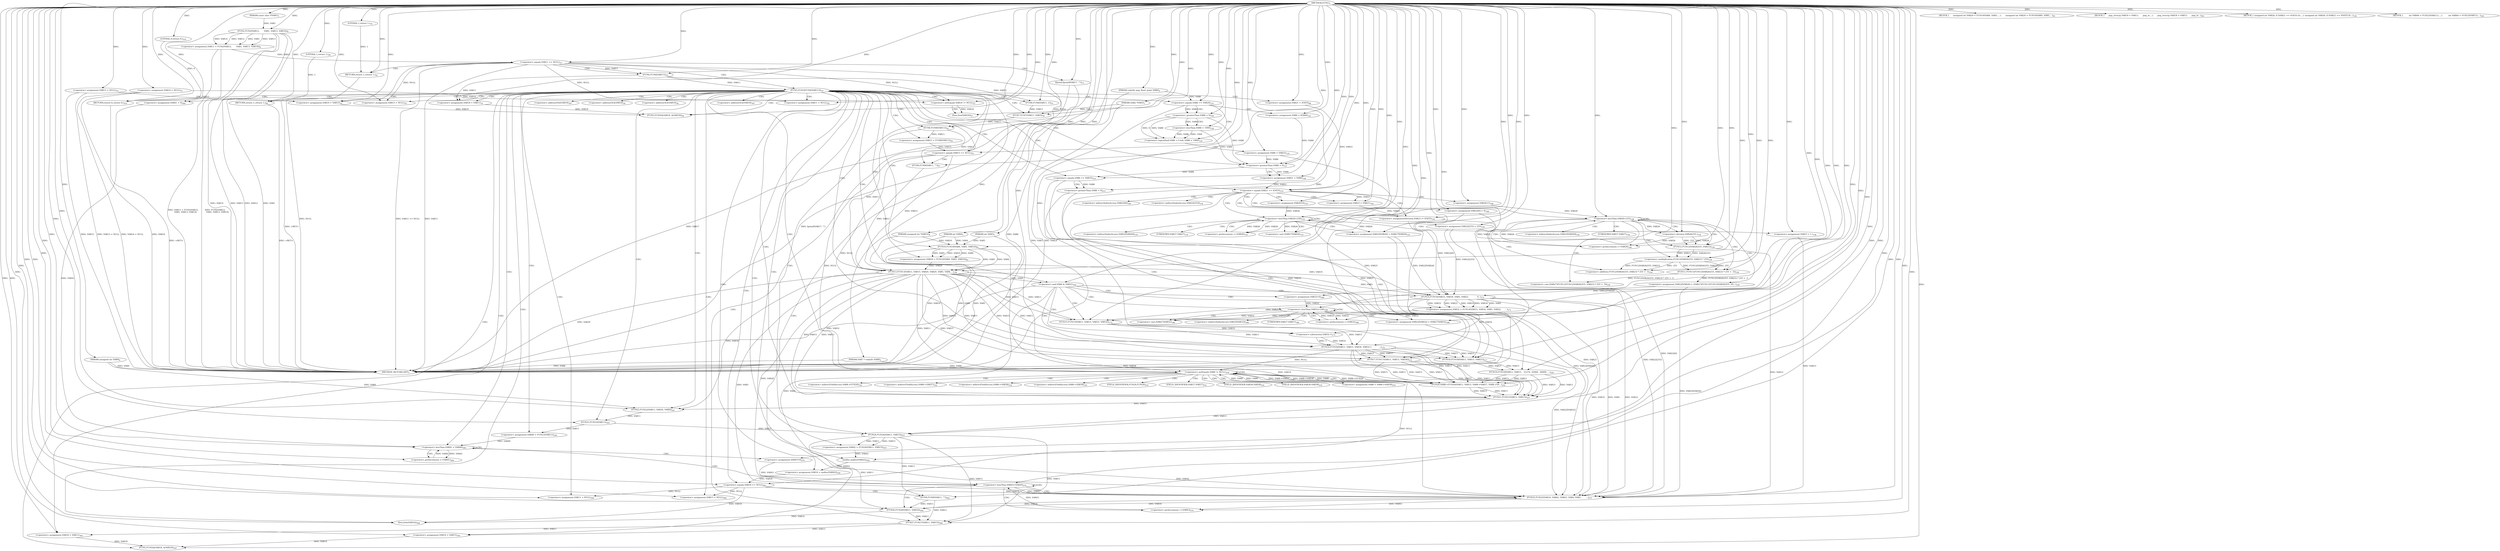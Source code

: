 digraph "FUN1" {  
"8" [label = <(METHOD,FUN1)<SUB>1</SUB>> ]
"414" [label = <(METHOD_RETURN,ANY)<SUB>1</SUB>> ]
"9" [label = <(PARAM,const char **VAR1)<SUB>1</SUB>> ]
"10" [label = <(PARAM,VAR2 *VAR3)<SUB>1</SUB>> ]
"11" [label = <(PARAM,int VAR4)<SUB>1</SUB>> ]
"12" [label = <(PARAM,int VAR5)<SUB>1</SUB>> ]
"13" [label = <(PARAM,volatile png_fixed_point VAR6)<SUB>2</SUB>> ]
"14" [label = <(PARAM,VAR7 * volatile VAR8)<SUB>2</SUB>> ]
"15" [label = <(PARAM,unsigned int VAR9)<SUB>4</SUB>> ]
"16" [label = <(PARAM,unsigned int *VAR10)<SUB>4</SUB>> ]
"19" [label = <(&lt;operator&gt;.assignment,VAR11 = FUN2(VAR12,
       VAR1, VAR13, VAR14))<SUB>8</SUB>> ]
"27" [label = <(&lt;operator&gt;.assignment,VAR15 = NULL)<SUB>10</SUB>> ]
"31" [label = <(&lt;operator&gt;.assignment,VAR16 = NULL)<SUB>11</SUB>> ]
"77" [label = <(FUN6,FUN6(VAR11, 1))<SUB>33</SUB>> ]
"80" [label = <(FUN7,FUN7(VAR11, VAR3))<SUB>52</SUB>> ]
"83" [label = <(&lt;operator&gt;.assignment,VAR15 = FUN8(VAR11))<SUB>54</SUB>> ]
"95" [label = <(BLOCK,{

      unsigned int VAR20 = FUN10(VAR4, VAR5,...,{

      unsigned int VAR20 = FUN10(VAR4, VAR5,...)<SUB>59</SUB>> ]
"387" [label = <(FUN27,FUN27(VAR11, VAR15))<SUB>299</SUB>> ]
"390" [label = <(BLOCK,{
      png_structp VAR18 = VAR11;
      png_in...,{
      png_structp VAR18 = VAR11;
      png_in...)<SUB>301</SUB>> ]
"410" [label = <(free,free(VAR16))<SUB>309</SUB>> ]
"412" [label = <(RETURN,return 0;,return 0;)<SUB>310</SUB>> ]
"35" [label = <(&lt;operator&gt;.equals,VAR11 == NULL)<SUB>13</SUB>> ]
"45" [label = <(FUN3,FUN3(FUN4(VAR11)))<SUB>19</SUB>> ]
"88" [label = <(&lt;operator&gt;.equals,VAR15 == NULL)<SUB>55</SUB>> ]
"97" [label = <(&lt;operator&gt;.assignment,VAR20 = FUN10(VAR4, VAR5, VAR10))<SUB>61</SUB>> ]
"104" [label = <(&lt;operator&gt;.assignment,VAR21 = 45455)<SUB>68</SUB>> ]
"139" [label = <(BLOCK,{
 unsigned int VAR26;

 if (VAR21 == 45455) fo...,{
 unsigned int VAR26;

 if (VAR21 == 45455) fo...)<SUB>130</SUB>> ]
"211" [label = <(FUN13,FUN13(VAR11, VAR15, VAR20, VAR20, VAR5, VAR4,

...)<SUB>159</SUB>> ]
"320" [label = <(FUN21,FUN21(VAR11, VAR15))<SUB>237</SUB>> ]
"323" [label = <(FUN22,FUN22(VAR11, VAR30, VAR9))<SUB>241</SUB>> ]
"327" [label = <(BLOCK,{

         int VAR40 = FUN23(VAR11);









...,{

         int VAR40 = FUN23(VAR11);









...)<SUB>243</SUB>> ]
"392" [label = <(&lt;operator&gt;.assignment,VAR18 = VAR11)<SUB>302</SUB>> ]
"396" [label = <(&lt;operator&gt;.assignment,VAR19 = VAR15)<SUB>303</SUB>> ]
"399" [label = <(&lt;operator&gt;.assignment,VAR11 = NULL)<SUB>305</SUB>> ]
"402" [label = <(&lt;operator&gt;.assignment,VAR15 = NULL)<SUB>306</SUB>> ]
"405" [label = <(FUN5,FUN5(&amp;VAR18, &amp;VAR19))<SUB>307</SUB>> ]
"413" [label = <(LITERAL,0,return 0;)<SUB>310</SUB>> ]
"21" [label = <(FUN2,FUN2(VAR12,
       VAR1, VAR13, VAR14))<SUB>8</SUB>> ]
"39" [label = <(fprintf,fprintf(VAR17, &quot;&quot;))<SUB>15</SUB>> ]
"42" [label = <(RETURN,return 1;,return 1;)<SUB>16</SUB>> ]
"50" [label = <(&lt;operator&gt;.assignment,VAR18 = VAR11)<SUB>21</SUB>> ]
"54" [label = <(&lt;operator&gt;.assignment,VAR19 = VAR15)<SUB>22</SUB>> ]
"57" [label = <(&lt;operator&gt;.assignment,VAR11 = NULL)<SUB>24</SUB>> ]
"60" [label = <(&lt;operator&gt;.assignment,VAR15 = NULL)<SUB>25</SUB>> ]
"63" [label = <(FUN5,FUN5(&amp;VAR18, &amp;VAR19))<SUB>26</SUB>> ]
"75" [label = <(RETURN,return 1;,return 1;)<SUB>28</SUB>> ]
"85" [label = <(FUN8,FUN8(VAR11))<SUB>54</SUB>> ]
"92" [label = <(FUN9,FUN9(VAR11, &quot;&quot;))<SUB>57</SUB>> ]
"110" [label = <(&lt;operator&gt;.equals,VAR6 == VAR24)<SUB>121</SUB>> ]
"132" [label = <(&lt;operator&gt;.greaterThan,VAR6 &gt; 0)<SUB>127</SUB>> ]
"222" [label = <(&lt;operator&gt;.and,VAR4 &amp; VAR31)<SUB>164</SUB>> ]
"268" [label = <(&lt;operator&gt;.equals,VAR6 == VAR35)<SUB>212</SUB>> ]
"299" [label = <(&lt;operator&gt;.notEquals,VAR8 != NULL)<SUB>230</SUB>> ]
"329" [label = <(&lt;operator&gt;.assignment,VAR40 = FUN23(VAR11))<SUB>245</SUB>> ]
"335" [label = <(&lt;operator&gt;.assignment,VAR42 = FUN24(VAR11, VAR15))<SUB>257</SUB>> ]
"340" [label = <(&lt;operator&gt;.assignment,VAR16 = malloc(VAR42))<SUB>259</SUB>> ]
"43" [label = <(LITERAL,1,return 1;)<SUB>16</SUB>> ]
"46" [label = <(FUN4,FUN4(VAR11))<SUB>19</SUB>> ]
"69" [label = <(&lt;operator&gt;.notEquals,VAR16 != NULL)<SUB>27</SUB>> ]
"76" [label = <(LITERAL,1,return 1;)<SUB>28</SUB>> ]
"99" [label = <(FUN10,FUN10(VAR4, VAR5, VAR10))<SUB>61</SUB>> ]
"114" [label = <(&lt;operator&gt;.assignment,VAR6 = 65909)<SUB>122</SUB>> ]
"136" [label = <(&lt;operator&gt;.assignment,VAR21 = VAR6)<SUB>128</SUB>> ]
"142" [label = <(&lt;operator&gt;.equals,VAR21 == 45455)<SUB>133</SUB>> ]
"229" [label = <(&lt;operator&gt;.assignment,VAR32 = FUN14(VAR33, VAR34, VAR5, VAR22,
      ...)<SUB>171</SUB>> ]
"237" [label = <(FUN15,FUN15(VAR11, VAR15, VAR33, VAR32))<SUB>173</SUB>> ]
"242" [label = <(FUN16,FUN16(VAR11, VAR15, VAR34, VAR32-1,

          ...)<SUB>175</SUB>> ]
"272" [label = <(FUN17,FUN17(VAR11, VAR15, VAR36))<SUB>213</SUB>> ]
"303" [label = <(FUN20,VAR8-&gt;FUN20(VAR11, VAR15, VAR8-&gt;VAR37, VAR8-&gt;VA...)<SUB>232</SUB>> ]
"315" [label = <(&lt;operator&gt;.assignment,VAR8 = VAR8-&gt;VAR39)<SUB>233</SUB>> ]
"345" [label = <(&lt;operator&gt;.equals,VAR16 == NULL)<SUB>261</SUB>> ]
"357" [label = <(&lt;operator&gt;.lessThan,VAR41 &lt; VAR40)<SUB>264</SUB>> ]
"360" [label = <(&lt;operator&gt;.preIncrement,++VAR41)<SUB>264</SUB>> ]
"73" [label = <(free,free(VAR16))<SUB>27</SUB>> ]
"255" [label = <(&lt;operator&gt;.lessThan,VAR32&lt;256)<SUB>188</SUB>> ]
"258" [label = <(&lt;operator&gt;.preIncrement,++VAR32)<SUB>188</SUB>> ]
"260" [label = <(&lt;operator&gt;.assignment,VAR22[VAR32] = (VAR27)VAR32)<SUB>189</SUB>> ]
"331" [label = <(FUN23,FUN23(VAR11))<SUB>245</SUB>> ]
"337" [label = <(FUN24,FUN24(VAR11, VAR15))<SUB>257</SUB>> ]
"342" [label = <(malloc,malloc(VAR42))<SUB>259</SUB>> ]
"349" [label = <(FUN9,FUN9(VAR11, &quot;&quot;))<SUB>262</SUB>> ]
"354" [label = <(&lt;operator&gt;.assignment,VAR41 = 0)<SUB>264</SUB>> ]
"120" [label = <(&lt;operator&gt;.logicalAnd,VAR6 &gt; 0 &amp;&amp; VAR6 &lt; 1000)<SUB>124</SUB>> ]
"151" [label = <(&lt;operator&gt;.lessThan,VAR26&lt;256)<SUB>133</SUB>> ]
"154" [label = <(&lt;operator&gt;.preIncrement,++VAR26)<SUB>133</SUB>> ]
"169" [label = <(&lt;operator&gt;.assignment,VAR23 = VAR21)<SUB>142</SUB>> ]
"172" [label = <(&lt;operator&gt;.assignmentDivision,VAR23 /= 45455)<SUB>143</SUB>> ]
"175" [label = <(&lt;operator&gt;.assignment,VAR22[0] = 0)<SUB>146</SUB>> ]
"206" [label = <(&lt;operator&gt;.assignment,VAR22[255] = 255)<SUB>154</SUB>> ]
"231" [label = <(FUN14,FUN14(VAR33, VAR34, VAR5, VAR22,
             V...)<SUB>171</SUB>> ]
"246" [label = <(&lt;operator&gt;.subtraction,VAR32-1)<SUB>175</SUB>> ]
"252" [label = <(&lt;operator&gt;.assignment,VAR32=0)<SUB>188</SUB>> ]
"279" [label = <(&lt;operator&gt;.greaterThan,VAR6 &gt; 0)<SUB>215</SUB>> ]
"369" [label = <(&lt;operator&gt;.lessThan,VAR43&lt;VAR20)<SUB>270</SUB>> ]
"372" [label = <(&lt;operator&gt;.preIncrement,++VAR43)<SUB>270</SUB>> ]
"128" [label = <(&lt;operator&gt;.assignment,VAR6 = VAR25)<SUB>125</SUB>> ]
"148" [label = <(&lt;operator&gt;.assignment,VAR26=0)<SUB>133</SUB>> ]
"157" [label = <(&lt;operator&gt;.assignment,VAR22[VAR26] = (VAR27)VAR26)<SUB>135</SUB>> ]
"164" [label = <(&lt;operator&gt;.assignment,VAR23 = 1.)<SUB>136</SUB>> ]
"185" [label = <(&lt;operator&gt;.lessThan,VAR26&lt;255)<SUB>148</SUB>> ]
"188" [label = <(&lt;operator&gt;.preIncrement,++VAR26)<SUB>148</SUB>> ]
"190" [label = <(&lt;operator&gt;.assignment,VAR22[VAR26] = (VAR27)FUN11(FUN12(VAR26/255.,VA...)<SUB>150</SUB>> ]
"264" [label = <(&lt;operator&gt;.cast,(VAR27)VAR32)<SUB>189</SUB>> ]
"283" [label = <(FUN18,FUN18(VAR11, VAR15, VAR21))<SUB>217</SUB>> ]
"287" [label = <(FUN19,FUN19(VAR11, VAR15,
 
  31270, 32900,
  64000, ...)<SUB>220</SUB>> ]
"366" [label = <(&lt;operator&gt;.assignment,VAR43=0)<SUB>270</SUB>> ]
"375" [label = <(FUN25,FUN25(VAR16, VAR42, VAR43, VAR4, VAR5,

       ...)<SUB>275</SUB>> ]
"384" [label = <(FUN26,FUN26(VAR11, VAR16))<SUB>292</SUB>> ]
"121" [label = <(&lt;operator&gt;.greaterThan,VAR6 &gt; 0)<SUB>124</SUB>> ]
"124" [label = <(&lt;operator&gt;.lessThan,VAR6 &lt; 1000)<SUB>124</SUB>> ]
"182" [label = <(&lt;operator&gt;.assignment,VAR26=1)<SUB>148</SUB>> ]
"161" [label = <(&lt;operator&gt;.cast,(VAR27)VAR26)<SUB>135</SUB>> ]
"194" [label = <(&lt;operator&gt;.cast,(VAR27)FUN11(FUN12(VAR26/255.,VAR23) * 255 + .5))<SUB>150</SUB>> ]
"196" [label = <(FUN11,FUN11(FUN12(VAR26/255.,VAR23) * 255 + .5))<SUB>150</SUB>> ]
"197" [label = <(&lt;operator&gt;.addition,FUN12(VAR26/255.,VAR23) * 255 + .5)<SUB>150</SUB>> ]
"198" [label = <(&lt;operator&gt;.multiplication,FUN12(VAR26/255.,VAR23) * 255)<SUB>150</SUB>> ]
"199" [label = <(FUN12,FUN12(VAR26/255.,VAR23))<SUB>150</SUB>> ]
"200" [label = <(&lt;operator&gt;.division,VAR26/255.)<SUB>150</SUB>> ]
"406" [label = <(&lt;operator&gt;.addressOf,&amp;VAR18)<SUB>307</SUB>> ]
"408" [label = <(&lt;operator&gt;.addressOf,&amp;VAR19)<SUB>307</SUB>> ]
"64" [label = <(&lt;operator&gt;.addressOf,&amp;VAR18)<SUB>26</SUB>> ]
"66" [label = <(&lt;operator&gt;.addressOf,&amp;VAR19)<SUB>26</SUB>> ]
"304" [label = <(&lt;operator&gt;.indirectFieldAccess,VAR8-&gt;FUN20)<SUB>232</SUB>> ]
"309" [label = <(&lt;operator&gt;.indirectFieldAccess,VAR8-&gt;VAR37)<SUB>232</SUB>> ]
"312" [label = <(&lt;operator&gt;.indirectFieldAccess,VAR8-&gt;VAR38)<SUB>232</SUB>> ]
"317" [label = <(&lt;operator&gt;.indirectFieldAccess,VAR8-&gt;VAR39)<SUB>233</SUB>> ]
"261" [label = <(&lt;operator&gt;.indirectIndexAccess,VAR22[VAR32])<SUB>189</SUB>> ]
"306" [label = <(FIELD_IDENTIFIER,FUN20,FUN20)<SUB>232</SUB>> ]
"311" [label = <(FIELD_IDENTIFIER,VAR37,VAR37)<SUB>232</SUB>> ]
"314" [label = <(FIELD_IDENTIFIER,VAR38,VAR38)<SUB>232</SUB>> ]
"319" [label = <(FIELD_IDENTIFIER,VAR39,VAR39)<SUB>233</SUB>> ]
"176" [label = <(&lt;operator&gt;.indirectIndexAccess,VAR22[0])<SUB>146</SUB>> ]
"207" [label = <(&lt;operator&gt;.indirectIndexAccess,VAR22[255])<SUB>154</SUB>> ]
"265" [label = <(UNKNOWN,VAR27,VAR27)<SUB>189</SUB>> ]
"158" [label = <(&lt;operator&gt;.indirectIndexAccess,VAR22[VAR26])<SUB>135</SUB>> ]
"191" [label = <(&lt;operator&gt;.indirectIndexAccess,VAR22[VAR26])<SUB>150</SUB>> ]
"162" [label = <(UNKNOWN,VAR27,VAR27)<SUB>135</SUB>> ]
"195" [label = <(UNKNOWN,VAR27,VAR27)<SUB>150</SUB>> ]
  "412" -> "414"  [ label = "DDG: &lt;RET&gt;"] 
  "75" -> "414"  [ label = "DDG: &lt;RET&gt;"] 
  "42" -> "414"  [ label = "DDG: &lt;RET&gt;"] 
  "10" -> "414"  [ label = "DDG: VAR3"] 
  "11" -> "414"  [ label = "DDG: VAR4"] 
  "12" -> "414"  [ label = "DDG: VAR5"] 
  "13" -> "414"  [ label = "DDG: VAR6"] 
  "14" -> "414"  [ label = "DDG: VAR8"] 
  "15" -> "414"  [ label = "DDG: VAR9"] 
  "16" -> "414"  [ label = "DDG: VAR10"] 
  "21" -> "414"  [ label = "DDG: VAR12"] 
  "21" -> "414"  [ label = "DDG: VAR1"] 
  "21" -> "414"  [ label = "DDG: VAR14"] 
  "19" -> "414"  [ label = "DDG: FUN2(VAR12,
       VAR1, VAR13, VAR14)"] 
  "19" -> "414"  [ label = "DDG: VAR11 = FUN2(VAR12,
       VAR1, VAR13, VAR14)"] 
  "27" -> "414"  [ label = "DDG: VAR15"] 
  "27" -> "414"  [ label = "DDG: VAR15 = NULL"] 
  "31" -> "414"  [ label = "DDG: VAR16"] 
  "31" -> "414"  [ label = "DDG: VAR16 = NULL"] 
  "35" -> "414"  [ label = "DDG: VAR11"] 
  "35" -> "414"  [ label = "DDG: NULL"] 
  "35" -> "414"  [ label = "DDG: VAR11 == NULL"] 
  "39" -> "414"  [ label = "DDG: fprintf(VAR17, &quot;&quot;)"] 
  "128" -> "414"  [ label = "DDG: VAR25"] 
  "211" -> "414"  [ label = "DDG: VAR29"] 
  "222" -> "414"  [ label = "DDG: VAR31"] 
  "39" -> "414"  [ label = "DDG: VAR17"] 
  "268" -> "414"  [ label = "DDG: VAR35"] 
  "272" -> "414"  [ label = "DDG: VAR36"] 
  "21" -> "414"  [ label = "DDG: VAR13"] 
  "110" -> "414"  [ label = "DDG: VAR24"] 
  "8" -> "9"  [ label = "DDG: "] 
  "8" -> "10"  [ label = "DDG: "] 
  "8" -> "11"  [ label = "DDG: "] 
  "8" -> "12"  [ label = "DDG: "] 
  "8" -> "13"  [ label = "DDG: "] 
  "8" -> "14"  [ label = "DDG: "] 
  "8" -> "15"  [ label = "DDG: "] 
  "8" -> "16"  [ label = "DDG: "] 
  "21" -> "19"  [ label = "DDG: VAR12"] 
  "21" -> "19"  [ label = "DDG: VAR1"] 
  "21" -> "19"  [ label = "DDG: VAR13"] 
  "21" -> "19"  [ label = "DDG: VAR14"] 
  "8" -> "27"  [ label = "DDG: "] 
  "8" -> "31"  [ label = "DDG: "] 
  "85" -> "83"  [ label = "DDG: VAR11"] 
  "8" -> "95"  [ label = "DDG: "] 
  "8" -> "390"  [ label = "DDG: "] 
  "413" -> "412"  [ label = "DDG: 0"] 
  "8" -> "412"  [ label = "DDG: "] 
  "46" -> "77"  [ label = "DDG: VAR11"] 
  "8" -> "77"  [ label = "DDG: "] 
  "77" -> "80"  [ label = "DDG: VAR11"] 
  "8" -> "80"  [ label = "DDG: "] 
  "10" -> "80"  [ label = "DDG: VAR3"] 
  "99" -> "97"  [ label = "DDG: VAR4"] 
  "99" -> "97"  [ label = "DDG: VAR5"] 
  "99" -> "97"  [ label = "DDG: VAR10"] 
  "8" -> "104"  [ label = "DDG: "] 
  "8" -> "139"  [ label = "DDG: "] 
  "8" -> "327"  [ label = "DDG: "] 
  "337" -> "387"  [ label = "DDG: VAR11"] 
  "349" -> "387"  [ label = "DDG: VAR11"] 
  "384" -> "387"  [ label = "DDG: VAR11"] 
  "8" -> "387"  [ label = "DDG: "] 
  "337" -> "387"  [ label = "DDG: VAR15"] 
  "387" -> "392"  [ label = "DDG: VAR11"] 
  "8" -> "392"  [ label = "DDG: "] 
  "387" -> "396"  [ label = "DDG: VAR15"] 
  "8" -> "396"  [ label = "DDG: "] 
  "345" -> "399"  [ label = "DDG: NULL"] 
  "8" -> "399"  [ label = "DDG: "] 
  "8" -> "402"  [ label = "DDG: "] 
  "345" -> "402"  [ label = "DDG: NULL"] 
  "345" -> "410"  [ label = "DDG: VAR16"] 
  "384" -> "410"  [ label = "DDG: VAR16"] 
  "8" -> "410"  [ label = "DDG: "] 
  "8" -> "413"  [ label = "DDG: "] 
  "8" -> "21"  [ label = "DDG: "] 
  "9" -> "21"  [ label = "DDG: VAR1"] 
  "19" -> "35"  [ label = "DDG: VAR11"] 
  "8" -> "35"  [ label = "DDG: "] 
  "43" -> "42"  [ label = "DDG: 1"] 
  "8" -> "42"  [ label = "DDG: "] 
  "46" -> "45"  [ label = "DDG: VAR11"] 
  "46" -> "50"  [ label = "DDG: VAR11"] 
  "8" -> "50"  [ label = "DDG: "] 
  "27" -> "54"  [ label = "DDG: VAR15"] 
  "8" -> "54"  [ label = "DDG: "] 
  "35" -> "57"  [ label = "DDG: NULL"] 
  "8" -> "57"  [ label = "DDG: "] 
  "8" -> "60"  [ label = "DDG: "] 
  "35" -> "60"  [ label = "DDG: NULL"] 
  "76" -> "75"  [ label = "DDG: 1"] 
  "8" -> "75"  [ label = "DDG: "] 
  "80" -> "85"  [ label = "DDG: VAR11"] 
  "8" -> "85"  [ label = "DDG: "] 
  "83" -> "88"  [ label = "DDG: VAR15"] 
  "8" -> "88"  [ label = "DDG: "] 
  "35" -> "88"  [ label = "DDG: NULL"] 
  "85" -> "211"  [ label = "DDG: VAR11"] 
  "92" -> "211"  [ label = "DDG: VAR11"] 
  "8" -> "211"  [ label = "DDG: "] 
  "88" -> "211"  [ label = "DDG: VAR15"] 
  "97" -> "211"  [ label = "DDG: VAR20"] 
  "99" -> "211"  [ label = "DDG: VAR5"] 
  "99" -> "211"  [ label = "DDG: VAR4"] 
  "211" -> "320"  [ label = "DDG: VAR11"] 
  "242" -> "320"  [ label = "DDG: VAR11"] 
  "287" -> "320"  [ label = "DDG: VAR11"] 
  "272" -> "320"  [ label = "DDG: VAR11"] 
  "303" -> "320"  [ label = "DDG: VAR11"] 
  "8" -> "320"  [ label = "DDG: "] 
  "211" -> "320"  [ label = "DDG: VAR15"] 
  "242" -> "320"  [ label = "DDG: VAR15"] 
  "287" -> "320"  [ label = "DDG: VAR15"] 
  "272" -> "320"  [ label = "DDG: VAR15"] 
  "303" -> "320"  [ label = "DDG: VAR15"] 
  "320" -> "323"  [ label = "DDG: VAR11"] 
  "8" -> "323"  [ label = "DDG: "] 
  "211" -> "323"  [ label = "DDG: VAR30"] 
  "15" -> "323"  [ label = "DDG: VAR9"] 
  "331" -> "329"  [ label = "DDG: VAR11"] 
  "337" -> "335"  [ label = "DDG: VAR11"] 
  "337" -> "335"  [ label = "DDG: VAR15"] 
  "342" -> "340"  [ label = "DDG: VAR42"] 
  "392" -> "405"  [ label = "DDG: VAR18"] 
  "8" -> "405"  [ label = "DDG: "] 
  "396" -> "405"  [ label = "DDG: VAR19"] 
  "8" -> "39"  [ label = "DDG: "] 
  "8" -> "43"  [ label = "DDG: "] 
  "35" -> "46"  [ label = "DDG: VAR11"] 
  "8" -> "46"  [ label = "DDG: "] 
  "50" -> "63"  [ label = "DDG: VAR18"] 
  "8" -> "63"  [ label = "DDG: "] 
  "54" -> "63"  [ label = "DDG: VAR19"] 
  "8" -> "76"  [ label = "DDG: "] 
  "85" -> "92"  [ label = "DDG: VAR11"] 
  "8" -> "92"  [ label = "DDG: "] 
  "11" -> "99"  [ label = "DDG: VAR4"] 
  "8" -> "99"  [ label = "DDG: "] 
  "12" -> "99"  [ label = "DDG: VAR5"] 
  "16" -> "99"  [ label = "DDG: VAR10"] 
  "13" -> "110"  [ label = "DDG: VAR6"] 
  "8" -> "110"  [ label = "DDG: "] 
  "8" -> "114"  [ label = "DDG: "] 
  "121" -> "132"  [ label = "DDG: VAR6"] 
  "124" -> "132"  [ label = "DDG: VAR6"] 
  "128" -> "132"  [ label = "DDG: VAR6"] 
  "114" -> "132"  [ label = "DDG: VAR6"] 
  "8" -> "132"  [ label = "DDG: "] 
  "132" -> "136"  [ label = "DDG: VAR6"] 
  "8" -> "136"  [ label = "DDG: "] 
  "211" -> "222"  [ label = "DDG: VAR4"] 
  "8" -> "222"  [ label = "DDG: "] 
  "231" -> "229"  [ label = "DDG: VAR33"] 
  "231" -> "229"  [ label = "DDG: VAR22"] 
  "231" -> "229"  [ label = "DDG: VAR10"] 
  "231" -> "229"  [ label = "DDG: VAR34"] 
  "231" -> "229"  [ label = "DDG: VAR5"] 
  "132" -> "268"  [ label = "DDG: VAR6"] 
  "8" -> "268"  [ label = "DDG: "] 
  "14" -> "299"  [ label = "DDG: VAR8"] 
  "303" -> "299"  [ label = "DDG: VAR8-&gt;FUN20"] 
  "303" -> "299"  [ label = "DDG: VAR8-&gt;VAR37"] 
  "303" -> "299"  [ label = "DDG: VAR8-&gt;VAR38"] 
  "315" -> "299"  [ label = "DDG: VAR8"] 
  "8" -> "299"  [ label = "DDG: "] 
  "88" -> "299"  [ label = "DDG: NULL"] 
  "242" -> "299"  [ label = "DDG: NULL"] 
  "299" -> "315"  [ label = "DDG: VAR8"] 
  "31" -> "69"  [ label = "DDG: VAR16"] 
  "8" -> "69"  [ label = "DDG: "] 
  "35" -> "69"  [ label = "DDG: NULL"] 
  "104" -> "142"  [ label = "DDG: VAR21"] 
  "136" -> "142"  [ label = "DDG: VAR21"] 
  "8" -> "142"  [ label = "DDG: "] 
  "211" -> "237"  [ label = "DDG: VAR11"] 
  "8" -> "237"  [ label = "DDG: "] 
  "211" -> "237"  [ label = "DDG: VAR15"] 
  "231" -> "237"  [ label = "DDG: VAR33"] 
  "229" -> "237"  [ label = "DDG: VAR32"] 
  "237" -> "242"  [ label = "DDG: VAR11"] 
  "8" -> "242"  [ label = "DDG: "] 
  "237" -> "242"  [ label = "DDG: VAR15"] 
  "231" -> "242"  [ label = "DDG: VAR34"] 
  "246" -> "242"  [ label = "DDG: VAR32"] 
  "246" -> "242"  [ label = "DDG: 1"] 
  "88" -> "242"  [ label = "DDG: NULL"] 
  "255" -> "260"  [ label = "DDG: VAR32"] 
  "8" -> "260"  [ label = "DDG: "] 
  "211" -> "272"  [ label = "DDG: VAR11"] 
  "242" -> "272"  [ label = "DDG: VAR11"] 
  "8" -> "272"  [ label = "DDG: "] 
  "211" -> "272"  [ label = "DDG: VAR15"] 
  "242" -> "272"  [ label = "DDG: VAR15"] 
  "299" -> "303"  [ label = "DDG: VAR8"] 
  "211" -> "303"  [ label = "DDG: VAR11"] 
  "242" -> "303"  [ label = "DDG: VAR11"] 
  "287" -> "303"  [ label = "DDG: VAR11"] 
  "272" -> "303"  [ label = "DDG: VAR11"] 
  "8" -> "303"  [ label = "DDG: "] 
  "211" -> "303"  [ label = "DDG: VAR15"] 
  "242" -> "303"  [ label = "DDG: VAR15"] 
  "287" -> "303"  [ label = "DDG: VAR15"] 
  "272" -> "303"  [ label = "DDG: VAR15"] 
  "323" -> "331"  [ label = "DDG: VAR11"] 
  "8" -> "331"  [ label = "DDG: "] 
  "331" -> "337"  [ label = "DDG: VAR11"] 
  "8" -> "337"  [ label = "DDG: "] 
  "320" -> "337"  [ label = "DDG: VAR15"] 
  "335" -> "342"  [ label = "DDG: VAR42"] 
  "8" -> "342"  [ label = "DDG: "] 
  "340" -> "345"  [ label = "DDG: VAR16"] 
  "8" -> "345"  [ label = "DDG: "] 
  "299" -> "345"  [ label = "DDG: NULL"] 
  "8" -> "354"  [ label = "DDG: "] 
  "354" -> "357"  [ label = "DDG: VAR41"] 
  "360" -> "357"  [ label = "DDG: VAR41"] 
  "8" -> "357"  [ label = "DDG: "] 
  "329" -> "357"  [ label = "DDG: VAR40"] 
  "357" -> "360"  [ label = "DDG: VAR41"] 
  "8" -> "360"  [ label = "DDG: "] 
  "69" -> "73"  [ label = "DDG: VAR16"] 
  "8" -> "73"  [ label = "DDG: "] 
  "142" -> "169"  [ label = "DDG: VAR21"] 
  "8" -> "169"  [ label = "DDG: "] 
  "8" -> "172"  [ label = "DDG: "] 
  "8" -> "175"  [ label = "DDG: "] 
  "8" -> "206"  [ label = "DDG: "] 
  "8" -> "231"  [ label = "DDG: "] 
  "211" -> "231"  [ label = "DDG: VAR5"] 
  "175" -> "231"  [ label = "DDG: VAR22[0]"] 
  "206" -> "231"  [ label = "DDG: VAR22[255]"] 
  "190" -> "231"  [ label = "DDG: VAR22[VAR26]"] 
  "157" -> "231"  [ label = "DDG: VAR22[VAR26]"] 
  "99" -> "231"  [ label = "DDG: VAR10"] 
  "237" -> "246"  [ label = "DDG: VAR32"] 
  "8" -> "246"  [ label = "DDG: "] 
  "8" -> "252"  [ label = "DDG: "] 
  "252" -> "255"  [ label = "DDG: VAR32"] 
  "258" -> "255"  [ label = "DDG: VAR32"] 
  "8" -> "255"  [ label = "DDG: "] 
  "8" -> "258"  [ label = "DDG: "] 
  "255" -> "258"  [ label = "DDG: VAR32"] 
  "337" -> "349"  [ label = "DDG: VAR11"] 
  "8" -> "349"  [ label = "DDG: "] 
  "121" -> "120"  [ label = "DDG: VAR6"] 
  "121" -> "120"  [ label = "DDG: 0"] 
  "124" -> "120"  [ label = "DDG: VAR6"] 
  "124" -> "120"  [ label = "DDG: 1000"] 
  "8" -> "128"  [ label = "DDG: "] 
  "8" -> "148"  [ label = "DDG: "] 
  "148" -> "151"  [ label = "DDG: VAR26"] 
  "154" -> "151"  [ label = "DDG: VAR26"] 
  "8" -> "151"  [ label = "DDG: "] 
  "8" -> "154"  [ label = "DDG: "] 
  "151" -> "154"  [ label = "DDG: VAR26"] 
  "151" -> "157"  [ label = "DDG: VAR26"] 
  "8" -> "157"  [ label = "DDG: "] 
  "8" -> "164"  [ label = "DDG: "] 
  "169" -> "172"  [ label = "DDG: VAR23"] 
  "196" -> "190"  [ label = "DDG: FUN12(VAR26/255.,VAR23) * 255 + .5"] 
  "255" -> "264"  [ label = "DDG: VAR32"] 
  "8" -> "264"  [ label = "DDG: "] 
  "268" -> "279"  [ label = "DDG: VAR6"] 
  "8" -> "279"  [ label = "DDG: "] 
  "8" -> "366"  [ label = "DDG: "] 
  "366" -> "369"  [ label = "DDG: VAR43"] 
  "372" -> "369"  [ label = "DDG: VAR43"] 
  "8" -> "369"  [ label = "DDG: "] 
  "211" -> "369"  [ label = "DDG: VAR20"] 
  "375" -> "372"  [ label = "DDG: VAR43"] 
  "8" -> "372"  [ label = "DDG: "] 
  "110" -> "121"  [ label = "DDG: VAR6"] 
  "8" -> "121"  [ label = "DDG: "] 
  "121" -> "124"  [ label = "DDG: VAR6"] 
  "8" -> "124"  [ label = "DDG: "] 
  "8" -> "182"  [ label = "DDG: "] 
  "182" -> "185"  [ label = "DDG: VAR26"] 
  "188" -> "185"  [ label = "DDG: VAR26"] 
  "8" -> "185"  [ label = "DDG: "] 
  "200" -> "188"  [ label = "DDG: VAR26"] 
  "8" -> "188"  [ label = "DDG: "] 
  "211" -> "283"  [ label = "DDG: VAR11"] 
  "242" -> "283"  [ label = "DDG: VAR11"] 
  "8" -> "283"  [ label = "DDG: "] 
  "211" -> "283"  [ label = "DDG: VAR15"] 
  "242" -> "283"  [ label = "DDG: VAR15"] 
  "142" -> "283"  [ label = "DDG: VAR21"] 
  "283" -> "287"  [ label = "DDG: VAR11"] 
  "8" -> "287"  [ label = "DDG: "] 
  "283" -> "287"  [ label = "DDG: VAR15"] 
  "345" -> "375"  [ label = "DDG: VAR16"] 
  "384" -> "375"  [ label = "DDG: VAR16"] 
  "8" -> "375"  [ label = "DDG: "] 
  "342" -> "375"  [ label = "DDG: VAR42"] 
  "369" -> "375"  [ label = "DDG: VAR43"] 
  "222" -> "375"  [ label = "DDG: VAR4"] 
  "211" -> "375"  [ label = "DDG: VAR5"] 
  "231" -> "375"  [ label = "DDG: VAR5"] 
  "175" -> "375"  [ label = "DDG: VAR22[0]"] 
  "206" -> "375"  [ label = "DDG: VAR22[255]"] 
  "190" -> "375"  [ label = "DDG: VAR22[VAR26]"] 
  "231" -> "375"  [ label = "DDG: VAR22"] 
  "260" -> "375"  [ label = "DDG: VAR22[VAR32]"] 
  "157" -> "375"  [ label = "DDG: VAR22[VAR26]"] 
  "172" -> "375"  [ label = "DDG: VAR23"] 
  "199" -> "375"  [ label = "DDG: VAR23"] 
  "164" -> "375"  [ label = "DDG: VAR23"] 
  "99" -> "375"  [ label = "DDG: VAR10"] 
  "231" -> "375"  [ label = "DDG: VAR10"] 
  "337" -> "384"  [ label = "DDG: VAR11"] 
  "349" -> "384"  [ label = "DDG: VAR11"] 
  "8" -> "384"  [ label = "DDG: "] 
  "375" -> "384"  [ label = "DDG: VAR16"] 
  "151" -> "161"  [ label = "DDG: VAR26"] 
  "8" -> "161"  [ label = "DDG: "] 
  "196" -> "194"  [ label = "DDG: FUN12(VAR26/255.,VAR23) * 255 + .5"] 
  "198" -> "196"  [ label = "DDG: FUN12(VAR26/255.,VAR23)"] 
  "198" -> "196"  [ label = "DDG: 255"] 
  "8" -> "196"  [ label = "DDG: "] 
  "198" -> "197"  [ label = "DDG: FUN12(VAR26/255.,VAR23)"] 
  "198" -> "197"  [ label = "DDG: 255"] 
  "8" -> "197"  [ label = "DDG: "] 
  "199" -> "198"  [ label = "DDG: VAR26/255."] 
  "199" -> "198"  [ label = "DDG: VAR23"] 
  "8" -> "198"  [ label = "DDG: "] 
  "200" -> "199"  [ label = "DDG: VAR26"] 
  "200" -> "199"  [ label = "DDG: 255."] 
  "172" -> "199"  [ label = "DDG: VAR23"] 
  "8" -> "199"  [ label = "DDG: "] 
  "185" -> "200"  [ label = "DDG: VAR26"] 
  "8" -> "200"  [ label = "DDG: "] 
  "35" -> "42"  [ label = "CDG: "] 
  "35" -> "39"  [ label = "CDG: "] 
  "35" -> "46"  [ label = "CDG: "] 
  "35" -> "45"  [ label = "CDG: "] 
  "45" -> "60"  [ label = "CDG: "] 
  "45" -> "104"  [ label = "CDG: "] 
  "45" -> "50"  [ label = "CDG: "] 
  "45" -> "392"  [ label = "CDG: "] 
  "45" -> "396"  [ label = "CDG: "] 
  "45" -> "54"  [ label = "CDG: "] 
  "45" -> "80"  [ label = "CDG: "] 
  "45" -> "408"  [ label = "CDG: "] 
  "45" -> "340"  [ label = "CDG: "] 
  "45" -> "412"  [ label = "CDG: "] 
  "45" -> "88"  [ label = "CDG: "] 
  "45" -> "268"  [ label = "CDG: "] 
  "45" -> "329"  [ label = "CDG: "] 
  "45" -> "66"  [ label = "CDG: "] 
  "45" -> "405"  [ label = "CDG: "] 
  "45" -> "357"  [ label = "CDG: "] 
  "45" -> "323"  [ label = "CDG: "] 
  "45" -> "402"  [ label = "CDG: "] 
  "45" -> "335"  [ label = "CDG: "] 
  "45" -> "410"  [ label = "CDG: "] 
  "45" -> "222"  [ label = "CDG: "] 
  "45" -> "342"  [ label = "CDG: "] 
  "45" -> "320"  [ label = "CDG: "] 
  "45" -> "77"  [ label = "CDG: "] 
  "45" -> "64"  [ label = "CDG: "] 
  "45" -> "57"  [ label = "CDG: "] 
  "45" -> "75"  [ label = "CDG: "] 
  "45" -> "85"  [ label = "CDG: "] 
  "45" -> "69"  [ label = "CDG: "] 
  "45" -> "132"  [ label = "CDG: "] 
  "45" -> "337"  [ label = "CDG: "] 
  "45" -> "97"  [ label = "CDG: "] 
  "45" -> "387"  [ label = "CDG: "] 
  "45" -> "299"  [ label = "CDG: "] 
  "45" -> "99"  [ label = "CDG: "] 
  "45" -> "142"  [ label = "CDG: "] 
  "45" -> "354"  [ label = "CDG: "] 
  "45" -> "345"  [ label = "CDG: "] 
  "45" -> "331"  [ label = "CDG: "] 
  "45" -> "83"  [ label = "CDG: "] 
  "45" -> "211"  [ label = "CDG: "] 
  "45" -> "110"  [ label = "CDG: "] 
  "45" -> "63"  [ label = "CDG: "] 
  "45" -> "399"  [ label = "CDG: "] 
  "45" -> "406"  [ label = "CDG: "] 
  "88" -> "92"  [ label = "CDG: "] 
  "110" -> "120"  [ label = "CDG: "] 
  "110" -> "114"  [ label = "CDG: "] 
  "110" -> "121"  [ label = "CDG: "] 
  "132" -> "136"  [ label = "CDG: "] 
  "222" -> "242"  [ label = "CDG: "] 
  "222" -> "237"  [ label = "CDG: "] 
  "222" -> "229"  [ label = "CDG: "] 
  "222" -> "255"  [ label = "CDG: "] 
  "222" -> "231"  [ label = "CDG: "] 
  "222" -> "246"  [ label = "CDG: "] 
  "222" -> "252"  [ label = "CDG: "] 
  "268" -> "272"  [ label = "CDG: "] 
  "268" -> "279"  [ label = "CDG: "] 
  "299" -> "317"  [ label = "CDG: "] 
  "299" -> "306"  [ label = "CDG: "] 
  "299" -> "315"  [ label = "CDG: "] 
  "299" -> "304"  [ label = "CDG: "] 
  "299" -> "311"  [ label = "CDG: "] 
  "299" -> "319"  [ label = "CDG: "] 
  "299" -> "309"  [ label = "CDG: "] 
  "299" -> "314"  [ label = "CDG: "] 
  "299" -> "299"  [ label = "CDG: "] 
  "299" -> "303"  [ label = "CDG: "] 
  "299" -> "312"  [ label = "CDG: "] 
  "69" -> "73"  [ label = "CDG: "] 
  "142" -> "206"  [ label = "CDG: "] 
  "142" -> "148"  [ label = "CDG: "] 
  "142" -> "182"  [ label = "CDG: "] 
  "142" -> "176"  [ label = "CDG: "] 
  "142" -> "172"  [ label = "CDG: "] 
  "142" -> "169"  [ label = "CDG: "] 
  "142" -> "185"  [ label = "CDG: "] 
  "142" -> "151"  [ label = "CDG: "] 
  "142" -> "207"  [ label = "CDG: "] 
  "142" -> "175"  [ label = "CDG: "] 
  "345" -> "349"  [ label = "CDG: "] 
  "357" -> "357"  [ label = "CDG: "] 
  "357" -> "360"  [ label = "CDG: "] 
  "357" -> "366"  [ label = "CDG: "] 
  "357" -> "369"  [ label = "CDG: "] 
  "255" -> "264"  [ label = "CDG: "] 
  "255" -> "258"  [ label = "CDG: "] 
  "255" -> "260"  [ label = "CDG: "] 
  "255" -> "261"  [ label = "CDG: "] 
  "255" -> "255"  [ label = "CDG: "] 
  "255" -> "265"  [ label = "CDG: "] 
  "120" -> "128"  [ label = "CDG: "] 
  "151" -> "154"  [ label = "CDG: "] 
  "151" -> "161"  [ label = "CDG: "] 
  "151" -> "162"  [ label = "CDG: "] 
  "151" -> "158"  [ label = "CDG: "] 
  "151" -> "151"  [ label = "CDG: "] 
  "151" -> "164"  [ label = "CDG: "] 
  "151" -> "157"  [ label = "CDG: "] 
  "279" -> "283"  [ label = "CDG: "] 
  "279" -> "287"  [ label = "CDG: "] 
  "369" -> "384"  [ label = "CDG: "] 
  "369" -> "372"  [ label = "CDG: "] 
  "369" -> "375"  [ label = "CDG: "] 
  "369" -> "369"  [ label = "CDG: "] 
  "121" -> "124"  [ label = "CDG: "] 
  "185" -> "188"  [ label = "CDG: "] 
  "185" -> "196"  [ label = "CDG: "] 
  "185" -> "195"  [ label = "CDG: "] 
  "185" -> "190"  [ label = "CDG: "] 
  "185" -> "194"  [ label = "CDG: "] 
  "185" -> "200"  [ label = "CDG: "] 
  "185" -> "199"  [ label = "CDG: "] 
  "185" -> "185"  [ label = "CDG: "] 
  "185" -> "197"  [ label = "CDG: "] 
  "185" -> "198"  [ label = "CDG: "] 
  "185" -> "191"  [ label = "CDG: "] 
}
